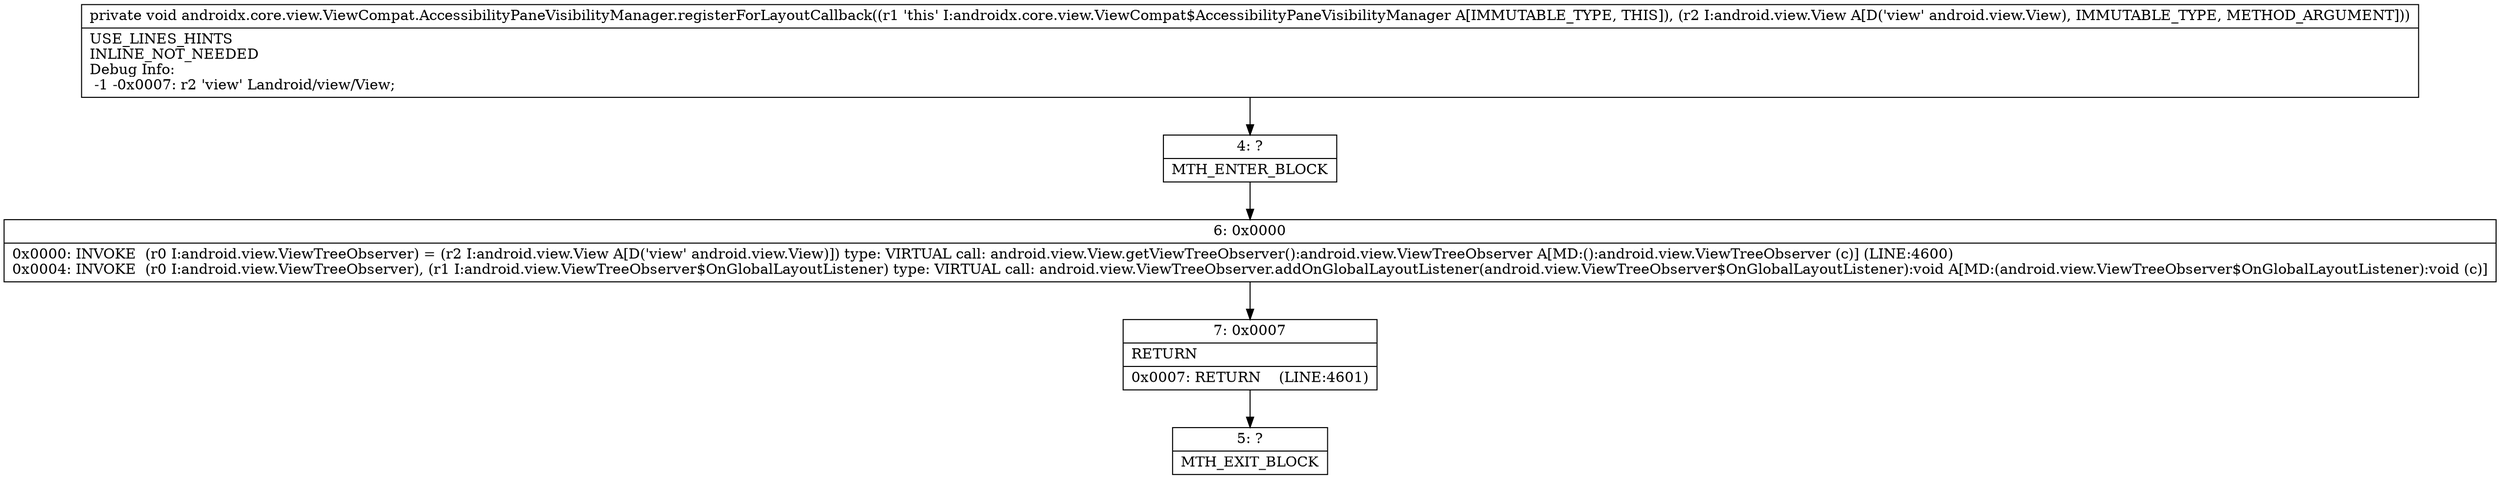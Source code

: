 digraph "CFG forandroidx.core.view.ViewCompat.AccessibilityPaneVisibilityManager.registerForLayoutCallback(Landroid\/view\/View;)V" {
Node_4 [shape=record,label="{4\:\ ?|MTH_ENTER_BLOCK\l}"];
Node_6 [shape=record,label="{6\:\ 0x0000|0x0000: INVOKE  (r0 I:android.view.ViewTreeObserver) = (r2 I:android.view.View A[D('view' android.view.View)]) type: VIRTUAL call: android.view.View.getViewTreeObserver():android.view.ViewTreeObserver A[MD:():android.view.ViewTreeObserver (c)] (LINE:4600)\l0x0004: INVOKE  (r0 I:android.view.ViewTreeObserver), (r1 I:android.view.ViewTreeObserver$OnGlobalLayoutListener) type: VIRTUAL call: android.view.ViewTreeObserver.addOnGlobalLayoutListener(android.view.ViewTreeObserver$OnGlobalLayoutListener):void A[MD:(android.view.ViewTreeObserver$OnGlobalLayoutListener):void (c)]\l}"];
Node_7 [shape=record,label="{7\:\ 0x0007|RETURN\l|0x0007: RETURN    (LINE:4601)\l}"];
Node_5 [shape=record,label="{5\:\ ?|MTH_EXIT_BLOCK\l}"];
MethodNode[shape=record,label="{private void androidx.core.view.ViewCompat.AccessibilityPaneVisibilityManager.registerForLayoutCallback((r1 'this' I:androidx.core.view.ViewCompat$AccessibilityPaneVisibilityManager A[IMMUTABLE_TYPE, THIS]), (r2 I:android.view.View A[D('view' android.view.View), IMMUTABLE_TYPE, METHOD_ARGUMENT]))  | USE_LINES_HINTS\lINLINE_NOT_NEEDED\lDebug Info:\l  \-1 \-0x0007: r2 'view' Landroid\/view\/View;\l}"];
MethodNode -> Node_4;Node_4 -> Node_6;
Node_6 -> Node_7;
Node_7 -> Node_5;
}

